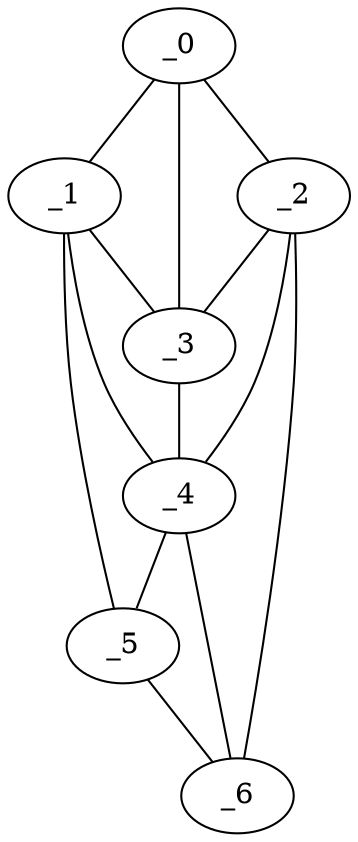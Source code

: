 graph "obj25__215.gxl" {
	_0	 [x=4,
		y=25];
	_1	 [x=5,
		y=34];
	_0 -- _1	 [valence=1];
	_2	 [x=10,
		y=18];
	_0 -- _2	 [valence=1];
	_3	 [x=14,
		y=33];
	_0 -- _3	 [valence=2];
	_1 -- _3	 [valence=1];
	_4	 [x=115,
		y=32];
	_1 -- _4	 [valence=2];
	_5	 [x=123,
		y=32];
	_1 -- _5	 [valence=1];
	_2 -- _3	 [valence=1];
	_2 -- _4	 [valence=2];
	_6	 [x=125,
		y=23];
	_2 -- _6	 [valence=1];
	_3 -- _4	 [valence=2];
	_4 -- _5	 [valence=2];
	_4 -- _6	 [valence=1];
	_5 -- _6	 [valence=1];
}
